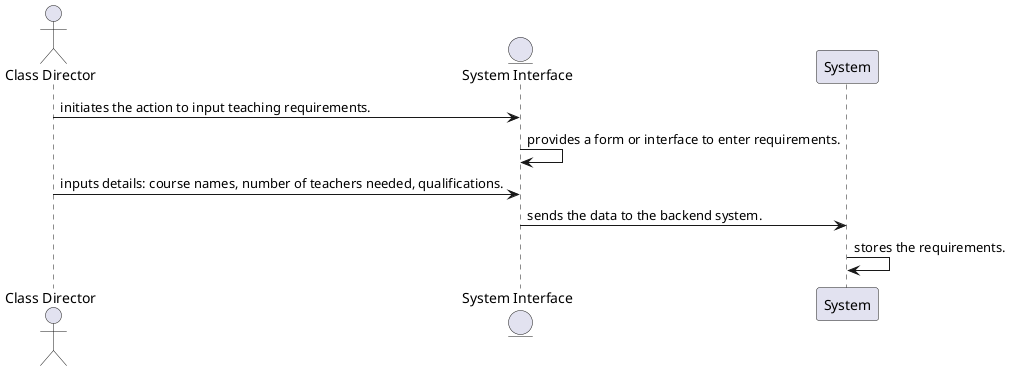 @startuml
actor "Class Director" as ClassDirector
entity "System Interface" as SystemInterface
ClassDirector -> SystemInterface: initiates the action to input teaching requirements.
SystemInterface -> SystemInterface: provides a form or interface to enter requirements.
ClassDirector -> SystemInterface: inputs details: course names, number of teachers needed, qualifications.
SystemInterface -> System: sends the data to the backend system.
System -> System: stores the requirements.
@enduml
